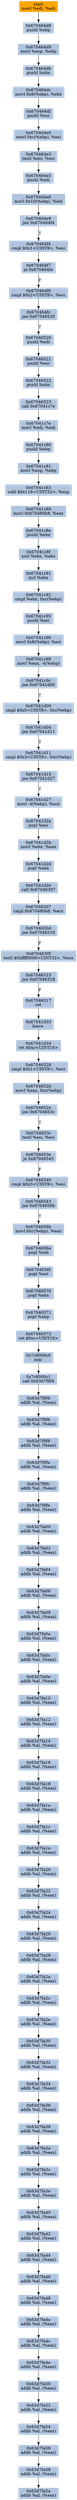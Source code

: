 digraph G {
node[shape=rectangle,style=filled,fillcolor=lightsteelblue,color=lightsteelblue]
bgcolor="transparent"
a0x670464d6movl_edi_edi[label="start\nmovl %edi, %edi",color="lightgrey",fillcolor="orange"];
a0x670464d8pushl_ebp[label="0x670464d8\npushl %ebp"];
a0x670464d9movl_esp_ebp[label="0x670464d9\nmovl %esp, %ebp"];
a0x670464dbpushl_ebx[label="0x670464db\npushl %ebx"];
a0x670464dcmovl_0x8ebp__ebx[label="0x670464dc\nmovl 0x8(%ebp), %ebx"];
a0x670464dfpushl_esi[label="0x670464df\npushl %esi"];
a0x670464e0movl_0xcebp__esi[label="0x670464e0\nmovl 0xc(%ebp), %esi"];
a0x670464e3testl_esi_esi[label="0x670464e3\ntestl %esi, %esi"];
a0x670464e5pushl_edi[label="0x670464e5\npushl %edi"];
a0x670464e6movl_0x10ebp__edi[label="0x670464e6\nmovl 0x10(%ebp), %edi"];
a0x670464e9jne_0x670464f4[label="0x670464e9\njne 0x670464f4"];
a0x670464f4cmpl_0x1UINT8_esi[label="0x670464f4\ncmpl $0x1<UINT8>, %esi"];
a0x670464f7je_0x670464fe[label="0x670464f7\nje 0x670464fe"];
a0x670464f9cmpl_0x2UINT8_esi[label="0x670464f9\ncmpl $0x2<UINT8>, %esi"];
a0x670464fcjne_0x67046520[label="0x670464fc\njne 0x67046520"];
a0x67046520pushl_edi[label="0x67046520\npushl %edi"];
a0x67046521pushl_esi[label="0x67046521\npushl %esi"];
a0x67046522pushl_ebx[label="0x67046522\npushl %ebx"];
a0x67046523call_0x67041c7e[label="0x67046523\ncall 0x67041c7e"];
a0x67041c7emovl_edi_edi[label="0x67041c7e\nmovl %edi, %edi"];
a0x67041c80pushl_ebp[label="0x67041c80\npushl %ebp"];
a0x67041c81movl_esp_ebp[label="0x67041c81\nmovl %esp, %ebp"];
a0x67041c83subl_0x118UINT32_esp[label="0x67041c83\nsubl $0x118<UINT32>, %esp"];
a0x67041c89movl_0x670480b8_eax[label="0x67041c89\nmovl 0x670480b8, %eax"];
a0x67041c8epushl_ebx[label="0x67041c8e\npushl %ebx"];
a0x67041c8fxorl_ebx_ebx[label="0x67041c8f\nxorl %ebx, %ebx"];
a0x67041c91incl_ebx[label="0x67041c91\nincl %ebx"];
a0x67041c92cmpl_ebx_0xcebp_[label="0x67041c92\ncmpl %ebx, 0xc(%ebp)"];
a0x67041c95pushl_esi[label="0x67041c95\npushl %esi"];
a0x67041c96movl_0x8ebp__esi[label="0x67041c96\nmovl 0x8(%ebp), %esi"];
a0x67041c99movl_eax__4ebp_[label="0x67041c99\nmovl %eax, -4(%ebp)"];
a0x67041c9cjne_0x67041d00[label="0x67041c9c\njne 0x67041d00"];
a0x67041d00cmpl_0x0UINT8_0xcebp_[label="0x67041d00\ncmpl $0x0<UINT8>, 0xc(%ebp)"];
a0x67041d04jne_0x67041d11[label="0x67041d04\njne 0x67041d11"];
a0x67041d11cmpl_0x3UINT8_0xcebp_[label="0x67041d11\ncmpl $0x3<UINT8>, 0xc(%ebp)"];
a0x67041d15jne_0x67041d27[label="0x67041d15\njne 0x67041d27"];
a0x67041d27movl__4ebp__ecx[label="0x67041d27\nmovl -4(%ebp), %ecx"];
a0x67041d2apopl_esi[label="0x67041d2a\npopl %esi"];
a0x67041d2bmovl_ebx_eax[label="0x67041d2b\nmovl %ebx, %eax"];
a0x67041d2dpopl_ebx[label="0x67041d2d\npopl %ebx"];
a0x67041d2ecall_0x67046307[label="0x67041d2e\ncall 0x67046307"];
a0x67046307cmpl_0x670480b8_ecx[label="0x67046307\ncmpl 0x670480b8, %ecx"];
a0x6704630djne_0x67046318[label="0x6704630d\njne 0x67046318"];
a0x6704630ftestl_0xffff0000UINT32_ecx[label="0x6704630f\ntestl $0xffff0000<UINT32>, %ecx"];
a0x67046315jne_0x67046318[label="0x67046315\njne 0x67046318"];
a0x67046317ret[label="0x67046317\nret"];
a0x67041d33leave_[label="0x67041d33\nleave "];
a0x67041d34ret_0xcUINT16[label="0x67041d34\nret $0xc<UINT16>"];
a0x67046528cmpl_0x1UINT8_esi[label="0x67046528\ncmpl $0x1<UINT8>, %esi"];
a0x6704652bmovl_eax_0xcebp_[label="0x6704652b\nmovl %eax, 0xc(%ebp)"];
a0x6704652ejne_0x6704653c[label="0x6704652e\njne 0x6704653c"];
a0x6704653ctestl_esi_esi[label="0x6704653c\ntestl %esi, %esi"];
a0x6704653eje_0x67046545[label="0x6704653e\nje 0x67046545"];
a0x67046540cmpl_0x3UINT8_esi[label="0x67046540\ncmpl $0x3<UINT8>, %esi"];
a0x67046543jne_0x6704656b[label="0x67046543\njne 0x6704656b"];
a0x6704656bmovl_0xcebp__eax[label="0x6704656b\nmovl 0xc(%ebp), %eax"];
a0x6704656epopl_edi[label="0x6704656e\npopl %edi"];
a0x6704656fpopl_esi[label="0x6704656f\npopl %esi"];
a0x67046570popl_ebx[label="0x67046570\npopl %ebx"];
a0x67046571popl_ebp[label="0x67046571\npopl %ebp"];
a0x67046572ret_0xcUINT16[label="0x67046572\nret $0xc<UINT16>"];
a0x7c8000c0nop_[label="0x7c8000c0\nnop "];
a0x7c8000c1call_0x63d7f9f4[label="0x7c8000c1\ncall 0x63d7f9f4"];
a0x63d7f9f4addb_al_eax_[label="0x63d7f9f4\naddb %al, (%eax)"];
a0x63d7f9f6addb_al_eax_[label="0x63d7f9f6\naddb %al, (%eax)"];
a0x63d7f9f8addb_al_eax_[label="0x63d7f9f8\naddb %al, (%eax)"];
a0x63d7f9faaddb_al_eax_[label="0x63d7f9fa\naddb %al, (%eax)"];
a0x63d7f9fcaddb_al_eax_[label="0x63d7f9fc\naddb %al, (%eax)"];
a0x63d7f9feaddb_al_eax_[label="0x63d7f9fe\naddb %al, (%eax)"];
a0x63d7fa00addb_al_eax_[label="0x63d7fa00\naddb %al, (%eax)"];
a0x63d7fa02addb_al_eax_[label="0x63d7fa02\naddb %al, (%eax)"];
a0x63d7fa04addb_al_eax_[label="0x63d7fa04\naddb %al, (%eax)"];
a0x63d7fa06addb_al_eax_[label="0x63d7fa06\naddb %al, (%eax)"];
a0x63d7fa08addb_al_eax_[label="0x63d7fa08\naddb %al, (%eax)"];
a0x63d7fa0aaddb_al_eax_[label="0x63d7fa0a\naddb %al, (%eax)"];
a0x63d7fa0caddb_al_eax_[label="0x63d7fa0c\naddb %al, (%eax)"];
a0x63d7fa0eaddb_al_eax_[label="0x63d7fa0e\naddb %al, (%eax)"];
a0x63d7fa10addb_al_eax_[label="0x63d7fa10\naddb %al, (%eax)"];
a0x63d7fa12addb_al_eax_[label="0x63d7fa12\naddb %al, (%eax)"];
a0x63d7fa14addb_al_eax_[label="0x63d7fa14\naddb %al, (%eax)"];
a0x63d7fa16addb_al_eax_[label="0x63d7fa16\naddb %al, (%eax)"];
a0x63d7fa18addb_al_eax_[label="0x63d7fa18\naddb %al, (%eax)"];
a0x63d7fa1aaddb_al_eax_[label="0x63d7fa1a\naddb %al, (%eax)"];
a0x63d7fa1caddb_al_eax_[label="0x63d7fa1c\naddb %al, (%eax)"];
a0x63d7fa1eaddb_al_eax_[label="0x63d7fa1e\naddb %al, (%eax)"];
a0x63d7fa20addb_al_eax_[label="0x63d7fa20\naddb %al, (%eax)"];
a0x63d7fa22addb_al_eax_[label="0x63d7fa22\naddb %al, (%eax)"];
a0x63d7fa24addb_al_eax_[label="0x63d7fa24\naddb %al, (%eax)"];
a0x63d7fa26addb_al_eax_[label="0x63d7fa26\naddb %al, (%eax)"];
a0x63d7fa28addb_al_eax_[label="0x63d7fa28\naddb %al, (%eax)"];
a0x63d7fa2aaddb_al_eax_[label="0x63d7fa2a\naddb %al, (%eax)"];
a0x63d7fa2caddb_al_eax_[label="0x63d7fa2c\naddb %al, (%eax)"];
a0x63d7fa2eaddb_al_eax_[label="0x63d7fa2e\naddb %al, (%eax)"];
a0x63d7fa30addb_al_eax_[label="0x63d7fa30\naddb %al, (%eax)"];
a0x63d7fa32addb_al_eax_[label="0x63d7fa32\naddb %al, (%eax)"];
a0x63d7fa34addb_al_eax_[label="0x63d7fa34\naddb %al, (%eax)"];
a0x63d7fa36addb_al_eax_[label="0x63d7fa36\naddb %al, (%eax)"];
a0x63d7fa38addb_al_eax_[label="0x63d7fa38\naddb %al, (%eax)"];
a0x63d7fa3aaddb_al_eax_[label="0x63d7fa3a\naddb %al, (%eax)"];
a0x63d7fa3caddb_al_eax_[label="0x63d7fa3c\naddb %al, (%eax)"];
a0x63d7fa3eaddb_al_eax_[label="0x63d7fa3e\naddb %al, (%eax)"];
a0x63d7fa40addb_al_eax_[label="0x63d7fa40\naddb %al, (%eax)"];
a0x63d7fa42addb_al_eax_[label="0x63d7fa42\naddb %al, (%eax)"];
a0x63d7fa44addb_al_eax_[label="0x63d7fa44\naddb %al, (%eax)"];
a0x63d7fa46addb_al_eax_[label="0x63d7fa46\naddb %al, (%eax)"];
a0x63d7fa48addb_al_eax_[label="0x63d7fa48\naddb %al, (%eax)"];
a0x63d7fa4aaddb_al_eax_[label="0x63d7fa4a\naddb %al, (%eax)"];
a0x63d7fa4caddb_al_eax_[label="0x63d7fa4c\naddb %al, (%eax)"];
a0x63d7fa4eaddb_al_eax_[label="0x63d7fa4e\naddb %al, (%eax)"];
a0x63d7fa50addb_al_eax_[label="0x63d7fa50\naddb %al, (%eax)"];
a0x63d7fa52addb_al_eax_[label="0x63d7fa52\naddb %al, (%eax)"];
a0x63d7fa54addb_al_eax_[label="0x63d7fa54\naddb %al, (%eax)"];
a0x63d7fa56addb_al_eax_[label="0x63d7fa56\naddb %al, (%eax)"];
a0x63d7fa58addb_al_eax_[label="0x63d7fa58\naddb %al, (%eax)"];
a0x63d7fa5aaddb_al_eax_[label="0x63d7fa5a\naddb %al, (%eax)"];
a0x670464d6movl_edi_edi -> a0x670464d8pushl_ebp [color="#000000"];
a0x670464d8pushl_ebp -> a0x670464d9movl_esp_ebp [color="#000000"];
a0x670464d9movl_esp_ebp -> a0x670464dbpushl_ebx [color="#000000"];
a0x670464dbpushl_ebx -> a0x670464dcmovl_0x8ebp__ebx [color="#000000"];
a0x670464dcmovl_0x8ebp__ebx -> a0x670464dfpushl_esi [color="#000000"];
a0x670464dfpushl_esi -> a0x670464e0movl_0xcebp__esi [color="#000000"];
a0x670464e0movl_0xcebp__esi -> a0x670464e3testl_esi_esi [color="#000000"];
a0x670464e3testl_esi_esi -> a0x670464e5pushl_edi [color="#000000"];
a0x670464e5pushl_edi -> a0x670464e6movl_0x10ebp__edi [color="#000000"];
a0x670464e6movl_0x10ebp__edi -> a0x670464e9jne_0x670464f4 [color="#000000"];
a0x670464e9jne_0x670464f4 -> a0x670464f4cmpl_0x1UINT8_esi [color="#000000",label="T"];
a0x670464f4cmpl_0x1UINT8_esi -> a0x670464f7je_0x670464fe [color="#000000"];
a0x670464f7je_0x670464fe -> a0x670464f9cmpl_0x2UINT8_esi [color="#000000",label="F"];
a0x670464f9cmpl_0x2UINT8_esi -> a0x670464fcjne_0x67046520 [color="#000000"];
a0x670464fcjne_0x67046520 -> a0x67046520pushl_edi [color="#000000",label="T"];
a0x67046520pushl_edi -> a0x67046521pushl_esi [color="#000000"];
a0x67046521pushl_esi -> a0x67046522pushl_ebx [color="#000000"];
a0x67046522pushl_ebx -> a0x67046523call_0x67041c7e [color="#000000"];
a0x67046523call_0x67041c7e -> a0x67041c7emovl_edi_edi [color="#000000"];
a0x67041c7emovl_edi_edi -> a0x67041c80pushl_ebp [color="#000000"];
a0x67041c80pushl_ebp -> a0x67041c81movl_esp_ebp [color="#000000"];
a0x67041c81movl_esp_ebp -> a0x67041c83subl_0x118UINT32_esp [color="#000000"];
a0x67041c83subl_0x118UINT32_esp -> a0x67041c89movl_0x670480b8_eax [color="#000000"];
a0x67041c89movl_0x670480b8_eax -> a0x67041c8epushl_ebx [color="#000000"];
a0x67041c8epushl_ebx -> a0x67041c8fxorl_ebx_ebx [color="#000000"];
a0x67041c8fxorl_ebx_ebx -> a0x67041c91incl_ebx [color="#000000"];
a0x67041c91incl_ebx -> a0x67041c92cmpl_ebx_0xcebp_ [color="#000000"];
a0x67041c92cmpl_ebx_0xcebp_ -> a0x67041c95pushl_esi [color="#000000"];
a0x67041c95pushl_esi -> a0x67041c96movl_0x8ebp__esi [color="#000000"];
a0x67041c96movl_0x8ebp__esi -> a0x67041c99movl_eax__4ebp_ [color="#000000"];
a0x67041c99movl_eax__4ebp_ -> a0x67041c9cjne_0x67041d00 [color="#000000"];
a0x67041c9cjne_0x67041d00 -> a0x67041d00cmpl_0x0UINT8_0xcebp_ [color="#000000",label="T"];
a0x67041d00cmpl_0x0UINT8_0xcebp_ -> a0x67041d04jne_0x67041d11 [color="#000000"];
a0x67041d04jne_0x67041d11 -> a0x67041d11cmpl_0x3UINT8_0xcebp_ [color="#000000",label="T"];
a0x67041d11cmpl_0x3UINT8_0xcebp_ -> a0x67041d15jne_0x67041d27 [color="#000000"];
a0x67041d15jne_0x67041d27 -> a0x67041d27movl__4ebp__ecx [color="#000000",label="T"];
a0x67041d27movl__4ebp__ecx -> a0x67041d2apopl_esi [color="#000000"];
a0x67041d2apopl_esi -> a0x67041d2bmovl_ebx_eax [color="#000000"];
a0x67041d2bmovl_ebx_eax -> a0x67041d2dpopl_ebx [color="#000000"];
a0x67041d2dpopl_ebx -> a0x67041d2ecall_0x67046307 [color="#000000"];
a0x67041d2ecall_0x67046307 -> a0x67046307cmpl_0x670480b8_ecx [color="#000000"];
a0x67046307cmpl_0x670480b8_ecx -> a0x6704630djne_0x67046318 [color="#000000"];
a0x6704630djne_0x67046318 -> a0x6704630ftestl_0xffff0000UINT32_ecx [color="#000000",label="F"];
a0x6704630ftestl_0xffff0000UINT32_ecx -> a0x67046315jne_0x67046318 [color="#000000"];
a0x67046315jne_0x67046318 -> a0x67046317ret [color="#000000",label="F"];
a0x67046317ret -> a0x67041d33leave_ [color="#000000"];
a0x67041d33leave_ -> a0x67041d34ret_0xcUINT16 [color="#000000"];
a0x67041d34ret_0xcUINT16 -> a0x67046528cmpl_0x1UINT8_esi [color="#000000"];
a0x67046528cmpl_0x1UINT8_esi -> a0x6704652bmovl_eax_0xcebp_ [color="#000000"];
a0x6704652bmovl_eax_0xcebp_ -> a0x6704652ejne_0x6704653c [color="#000000"];
a0x6704652ejne_0x6704653c -> a0x6704653ctestl_esi_esi [color="#000000",label="T"];
a0x6704653ctestl_esi_esi -> a0x6704653eje_0x67046545 [color="#000000"];
a0x6704653eje_0x67046545 -> a0x67046540cmpl_0x3UINT8_esi [color="#000000",label="F"];
a0x67046540cmpl_0x3UINT8_esi -> a0x67046543jne_0x6704656b [color="#000000"];
a0x67046543jne_0x6704656b -> a0x6704656bmovl_0xcebp__eax [color="#000000",label="T"];
a0x6704656bmovl_0xcebp__eax -> a0x6704656epopl_edi [color="#000000"];
a0x6704656epopl_edi -> a0x6704656fpopl_esi [color="#000000"];
a0x6704656fpopl_esi -> a0x67046570popl_ebx [color="#000000"];
a0x67046570popl_ebx -> a0x67046571popl_ebp [color="#000000"];
a0x67046571popl_ebp -> a0x67046572ret_0xcUINT16 [color="#000000"];
a0x67046572ret_0xcUINT16 -> a0x7c8000c0nop_ [color="#000000"];
a0x7c8000c0nop_ -> a0x7c8000c1call_0x63d7f9f4 [color="#000000"];
a0x7c8000c1call_0x63d7f9f4 -> a0x63d7f9f4addb_al_eax_ [color="#000000"];
a0x63d7f9f4addb_al_eax_ -> a0x63d7f9f6addb_al_eax_ [color="#000000"];
a0x63d7f9f6addb_al_eax_ -> a0x63d7f9f8addb_al_eax_ [color="#000000"];
a0x63d7f9f8addb_al_eax_ -> a0x63d7f9faaddb_al_eax_ [color="#000000"];
a0x63d7f9faaddb_al_eax_ -> a0x63d7f9fcaddb_al_eax_ [color="#000000"];
a0x63d7f9fcaddb_al_eax_ -> a0x63d7f9feaddb_al_eax_ [color="#000000"];
a0x63d7f9feaddb_al_eax_ -> a0x63d7fa00addb_al_eax_ [color="#000000"];
a0x63d7fa00addb_al_eax_ -> a0x63d7fa02addb_al_eax_ [color="#000000"];
a0x63d7fa02addb_al_eax_ -> a0x63d7fa04addb_al_eax_ [color="#000000"];
a0x63d7fa04addb_al_eax_ -> a0x63d7fa06addb_al_eax_ [color="#000000"];
a0x63d7fa06addb_al_eax_ -> a0x63d7fa08addb_al_eax_ [color="#000000"];
a0x63d7fa08addb_al_eax_ -> a0x63d7fa0aaddb_al_eax_ [color="#000000"];
a0x63d7fa0aaddb_al_eax_ -> a0x63d7fa0caddb_al_eax_ [color="#000000"];
a0x63d7fa0caddb_al_eax_ -> a0x63d7fa0eaddb_al_eax_ [color="#000000"];
a0x63d7fa0eaddb_al_eax_ -> a0x63d7fa10addb_al_eax_ [color="#000000"];
a0x63d7fa10addb_al_eax_ -> a0x63d7fa12addb_al_eax_ [color="#000000"];
a0x63d7fa12addb_al_eax_ -> a0x63d7fa14addb_al_eax_ [color="#000000"];
a0x63d7fa14addb_al_eax_ -> a0x63d7fa16addb_al_eax_ [color="#000000"];
a0x63d7fa16addb_al_eax_ -> a0x63d7fa18addb_al_eax_ [color="#000000"];
a0x63d7fa18addb_al_eax_ -> a0x63d7fa1aaddb_al_eax_ [color="#000000"];
a0x63d7fa1aaddb_al_eax_ -> a0x63d7fa1caddb_al_eax_ [color="#000000"];
a0x63d7fa1caddb_al_eax_ -> a0x63d7fa1eaddb_al_eax_ [color="#000000"];
a0x63d7fa1eaddb_al_eax_ -> a0x63d7fa20addb_al_eax_ [color="#000000"];
a0x63d7fa20addb_al_eax_ -> a0x63d7fa22addb_al_eax_ [color="#000000"];
a0x63d7fa22addb_al_eax_ -> a0x63d7fa24addb_al_eax_ [color="#000000"];
a0x63d7fa24addb_al_eax_ -> a0x63d7fa26addb_al_eax_ [color="#000000"];
a0x63d7fa26addb_al_eax_ -> a0x63d7fa28addb_al_eax_ [color="#000000"];
a0x63d7fa28addb_al_eax_ -> a0x63d7fa2aaddb_al_eax_ [color="#000000"];
a0x63d7fa2aaddb_al_eax_ -> a0x63d7fa2caddb_al_eax_ [color="#000000"];
a0x63d7fa2caddb_al_eax_ -> a0x63d7fa2eaddb_al_eax_ [color="#000000"];
a0x63d7fa2eaddb_al_eax_ -> a0x63d7fa30addb_al_eax_ [color="#000000"];
a0x63d7fa30addb_al_eax_ -> a0x63d7fa32addb_al_eax_ [color="#000000"];
a0x63d7fa32addb_al_eax_ -> a0x63d7fa34addb_al_eax_ [color="#000000"];
a0x63d7fa34addb_al_eax_ -> a0x63d7fa36addb_al_eax_ [color="#000000"];
a0x63d7fa36addb_al_eax_ -> a0x63d7fa38addb_al_eax_ [color="#000000"];
a0x63d7fa38addb_al_eax_ -> a0x63d7fa3aaddb_al_eax_ [color="#000000"];
a0x63d7fa3aaddb_al_eax_ -> a0x63d7fa3caddb_al_eax_ [color="#000000"];
a0x63d7fa3caddb_al_eax_ -> a0x63d7fa3eaddb_al_eax_ [color="#000000"];
a0x63d7fa3eaddb_al_eax_ -> a0x63d7fa40addb_al_eax_ [color="#000000"];
a0x63d7fa40addb_al_eax_ -> a0x63d7fa42addb_al_eax_ [color="#000000"];
a0x63d7fa42addb_al_eax_ -> a0x63d7fa44addb_al_eax_ [color="#000000"];
a0x63d7fa44addb_al_eax_ -> a0x63d7fa46addb_al_eax_ [color="#000000"];
a0x63d7fa46addb_al_eax_ -> a0x63d7fa48addb_al_eax_ [color="#000000"];
a0x63d7fa48addb_al_eax_ -> a0x63d7fa4aaddb_al_eax_ [color="#000000"];
a0x63d7fa4aaddb_al_eax_ -> a0x63d7fa4caddb_al_eax_ [color="#000000"];
a0x63d7fa4caddb_al_eax_ -> a0x63d7fa4eaddb_al_eax_ [color="#000000"];
a0x63d7fa4eaddb_al_eax_ -> a0x63d7fa50addb_al_eax_ [color="#000000"];
a0x63d7fa50addb_al_eax_ -> a0x63d7fa52addb_al_eax_ [color="#000000"];
a0x63d7fa52addb_al_eax_ -> a0x63d7fa54addb_al_eax_ [color="#000000"];
a0x63d7fa54addb_al_eax_ -> a0x63d7fa56addb_al_eax_ [color="#000000"];
a0x63d7fa56addb_al_eax_ -> a0x63d7fa58addb_al_eax_ [color="#000000"];
a0x63d7fa58addb_al_eax_ -> a0x63d7fa5aaddb_al_eax_ [color="#000000"];
}
